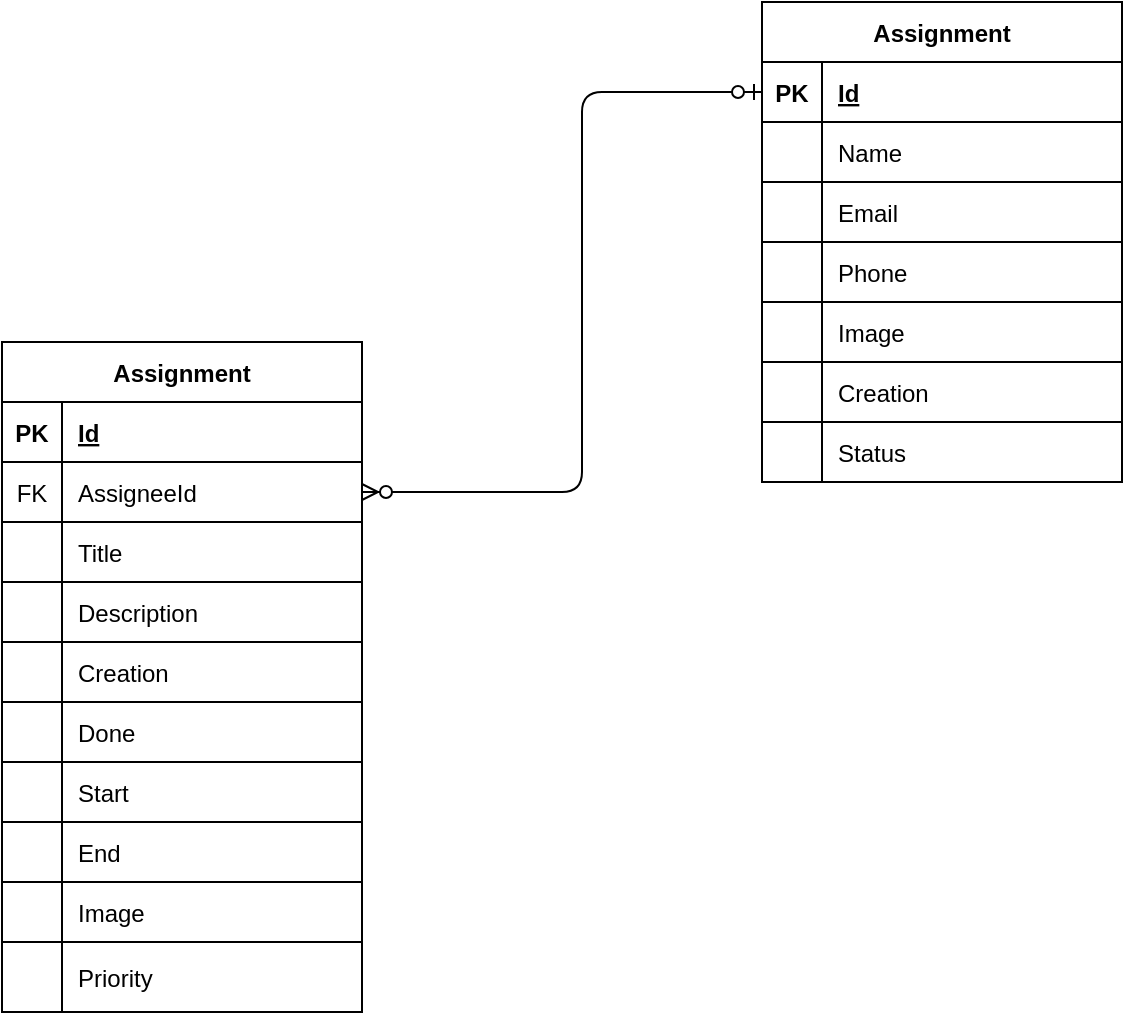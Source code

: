 <mxfile>
    <diagram id="6dWbPWxazsVzwN6x4GdR" name="Data">
        <mxGraphModel dx="1271" dy="726" grid="1" gridSize="10" guides="1" tooltips="1" connect="1" arrows="1" fold="1" page="1" pageScale="1" pageWidth="827" pageHeight="1169" math="0" shadow="0">
            <root>
                <mxCell id="0"/>
                <mxCell id="1" parent="0"/>
                <mxCell id="133" value="Assignment" style="shape=table;startSize=30;container=1;collapsible=1;childLayout=tableLayout;fixedRows=1;rowLines=1;fontStyle=1;align=center;resizeLast=1;columnLines=1;resizeWidth=0;resizeLastRow=1;" vertex="1" parent="1">
                    <mxGeometry x="220" y="290" width="180" height="335" as="geometry">
                        <mxRectangle x="120" y="120" width="100" height="30" as="alternateBounds"/>
                    </mxGeometry>
                </mxCell>
                <mxCell id="134" value="" style="shape=partialRectangle;collapsible=0;dropTarget=0;pointerEvents=0;fillColor=none;top=0;left=0;bottom=1;right=0;points=[[0,0.5],[1,0.5]];portConstraint=eastwest;resizeWidth=0;" vertex="1" parent="133">
                    <mxGeometry y="30" width="180" height="30" as="geometry"/>
                </mxCell>
                <mxCell id="135" value="PK" style="shape=partialRectangle;connectable=0;fillColor=none;top=0;left=0;bottom=0;right=0;fontStyle=1;overflow=hidden;resizeWidth=0;" vertex="1" parent="134">
                    <mxGeometry width="30" height="30" as="geometry">
                        <mxRectangle width="30" height="30" as="alternateBounds"/>
                    </mxGeometry>
                </mxCell>
                <mxCell id="136" value="Id" style="shape=partialRectangle;connectable=0;fillColor=none;top=0;left=0;bottom=0;right=0;align=left;spacingLeft=6;fontStyle=5;overflow=hidden;resizeWidth=0;" vertex="1" parent="134">
                    <mxGeometry x="30" width="150" height="30" as="geometry">
                        <mxRectangle width="150" height="30" as="alternateBounds"/>
                    </mxGeometry>
                </mxCell>
                <mxCell id="146" value="" style="shape=partialRectangle;collapsible=0;dropTarget=0;pointerEvents=0;fillColor=none;top=0;left=0;bottom=0;right=0;points=[[0,0.5],[1,0.5]];portConstraint=eastwest;resizeWidth=0;" vertex="1" parent="133">
                    <mxGeometry y="60" width="180" height="30" as="geometry"/>
                </mxCell>
                <mxCell id="147" value="FK" style="shape=partialRectangle;connectable=0;fillColor=none;top=0;left=0;bottom=1;right=0;fontStyle=0;overflow=hidden;resizeWidth=0;" vertex="1" parent="146">
                    <mxGeometry width="30" height="30" as="geometry">
                        <mxRectangle width="30" height="30" as="alternateBounds"/>
                    </mxGeometry>
                </mxCell>
                <mxCell id="148" value="AssigneeId" style="shape=partialRectangle;connectable=0;fillColor=none;top=0;left=0;bottom=1;right=0;align=left;spacingLeft=6;fontStyle=0;overflow=hidden;resizeWidth=0;" vertex="1" parent="146">
                    <mxGeometry x="30" width="150" height="30" as="geometry">
                        <mxRectangle width="150" height="30" as="alternateBounds"/>
                    </mxGeometry>
                </mxCell>
                <mxCell id="137" value="" style="shape=partialRectangle;collapsible=0;dropTarget=0;pointerEvents=0;fillColor=none;top=0;left=0;bottom=0;right=0;points=[[0,0.5],[1,0.5]];portConstraint=eastwest;resizeWidth=0;" vertex="1" parent="133">
                    <mxGeometry y="90" width="180" height="30" as="geometry"/>
                </mxCell>
                <mxCell id="138" value="" style="shape=partialRectangle;connectable=0;fillColor=none;top=0;left=0;bottom=0;right=0;editable=1;overflow=hidden;resizeWidth=0;" vertex="1" parent="137">
                    <mxGeometry width="30" height="30" as="geometry">
                        <mxRectangle width="30" height="30" as="alternateBounds"/>
                    </mxGeometry>
                </mxCell>
                <mxCell id="139" value="Title" style="shape=partialRectangle;connectable=0;fillColor=none;top=0;left=0;bottom=0;right=0;align=left;spacingLeft=6;overflow=hidden;resizeWidth=0;" vertex="1" parent="137">
                    <mxGeometry x="30" width="150" height="30" as="geometry">
                        <mxRectangle width="150" height="30" as="alternateBounds"/>
                    </mxGeometry>
                </mxCell>
                <mxCell id="140" value="" style="shape=partialRectangle;collapsible=0;dropTarget=0;pointerEvents=0;fillColor=none;top=0;left=0;bottom=0;right=0;points=[[0,0.5],[1,0.5]];portConstraint=eastwest;resizeWidth=0;" vertex="1" parent="133">
                    <mxGeometry y="120" width="180" height="30" as="geometry"/>
                </mxCell>
                <mxCell id="141" value="" style="shape=partialRectangle;connectable=0;fillColor=none;top=0;left=0;bottom=0;right=0;editable=1;overflow=hidden;resizeWidth=0;" vertex="1" parent="140">
                    <mxGeometry width="30" height="30" as="geometry">
                        <mxRectangle width="30" height="30" as="alternateBounds"/>
                    </mxGeometry>
                </mxCell>
                <mxCell id="142" value="Description" style="shape=partialRectangle;connectable=0;fillColor=none;top=0;left=0;bottom=0;right=0;align=left;spacingLeft=6;overflow=hidden;resizeWidth=0;" vertex="1" parent="140">
                    <mxGeometry x="30" width="150" height="30" as="geometry">
                        <mxRectangle width="150" height="30" as="alternateBounds"/>
                    </mxGeometry>
                </mxCell>
                <mxCell id="143" value="" style="shape=partialRectangle;collapsible=0;dropTarget=0;pointerEvents=0;fillColor=none;top=0;left=0;bottom=0;right=0;points=[[0,0.5],[1,0.5]];portConstraint=eastwest;resizeWidth=0;" vertex="1" parent="133">
                    <mxGeometry y="150" width="180" height="30" as="geometry"/>
                </mxCell>
                <mxCell id="144" value="" style="shape=partialRectangle;connectable=0;fillColor=none;top=0;left=0;bottom=1;right=0;editable=1;overflow=hidden;resizeWidth=0;" vertex="1" parent="143">
                    <mxGeometry width="30" height="30" as="geometry">
                        <mxRectangle width="30" height="30" as="alternateBounds"/>
                    </mxGeometry>
                </mxCell>
                <mxCell id="145" value="Creation" style="shape=partialRectangle;connectable=0;fillColor=none;top=0;left=0;bottom=1;right=0;align=left;spacingLeft=6;overflow=hidden;resizeWidth=0;" vertex="1" parent="143">
                    <mxGeometry x="30" width="150" height="30" as="geometry">
                        <mxRectangle width="150" height="30" as="alternateBounds"/>
                    </mxGeometry>
                </mxCell>
                <mxCell id="x9irOOFsYCl6SyoKCDtc-163" value="" style="shape=partialRectangle;collapsible=0;dropTarget=0;pointerEvents=0;fillColor=none;top=0;left=0;bottom=0;right=0;points=[[0,0.5],[1,0.5]];portConstraint=eastwest;resizeWidth=0;" vertex="1" parent="133">
                    <mxGeometry y="180" width="180" height="30" as="geometry"/>
                </mxCell>
                <mxCell id="x9irOOFsYCl6SyoKCDtc-164" value="" style="shape=partialRectangle;connectable=0;fillColor=none;top=0;left=0;bottom=1;right=0;editable=1;overflow=hidden;resizeWidth=0;" vertex="1" parent="x9irOOFsYCl6SyoKCDtc-163">
                    <mxGeometry width="30" height="30" as="geometry">
                        <mxRectangle width="30" height="30" as="alternateBounds"/>
                    </mxGeometry>
                </mxCell>
                <mxCell id="x9irOOFsYCl6SyoKCDtc-165" value="Done" style="shape=partialRectangle;connectable=0;fillColor=none;top=0;left=0;bottom=1;right=0;align=left;spacingLeft=6;overflow=hidden;resizeWidth=0;" vertex="1" parent="x9irOOFsYCl6SyoKCDtc-163">
                    <mxGeometry x="30" width="150" height="30" as="geometry">
                        <mxRectangle width="150" height="30" as="alternateBounds"/>
                    </mxGeometry>
                </mxCell>
                <mxCell id="x9irOOFsYCl6SyoKCDtc-169" value="" style="shape=partialRectangle;collapsible=0;dropTarget=0;pointerEvents=0;fillColor=none;top=0;left=0;bottom=0;right=0;points=[[0,0.5],[1,0.5]];portConstraint=eastwest;resizeWidth=0;" vertex="1" parent="133">
                    <mxGeometry y="210" width="180" height="30" as="geometry"/>
                </mxCell>
                <mxCell id="x9irOOFsYCl6SyoKCDtc-170" value="" style="shape=partialRectangle;connectable=0;fillColor=none;top=0;left=0;bottom=1;right=0;editable=1;overflow=hidden;resizeWidth=0;" vertex="1" parent="x9irOOFsYCl6SyoKCDtc-169">
                    <mxGeometry width="30" height="30" as="geometry">
                        <mxRectangle width="30" height="30" as="alternateBounds"/>
                    </mxGeometry>
                </mxCell>
                <mxCell id="x9irOOFsYCl6SyoKCDtc-171" value="Start" style="shape=partialRectangle;connectable=0;fillColor=none;top=0;left=0;bottom=1;right=0;align=left;spacingLeft=6;overflow=hidden;resizeWidth=0;" vertex="1" parent="x9irOOFsYCl6SyoKCDtc-169">
                    <mxGeometry x="30" width="150" height="30" as="geometry">
                        <mxRectangle width="150" height="30" as="alternateBounds"/>
                    </mxGeometry>
                </mxCell>
                <mxCell id="x9irOOFsYCl6SyoKCDtc-172" value="" style="shape=partialRectangle;collapsible=0;dropTarget=0;pointerEvents=0;fillColor=none;top=0;left=0;bottom=0;right=0;points=[[0,0.5],[1,0.5]];portConstraint=eastwest;resizeWidth=0;" vertex="1" parent="133">
                    <mxGeometry y="240" width="180" height="30" as="geometry"/>
                </mxCell>
                <mxCell id="x9irOOFsYCl6SyoKCDtc-173" value="" style="shape=partialRectangle;connectable=0;fillColor=none;top=0;left=0;bottom=1;right=0;editable=1;overflow=hidden;resizeWidth=0;" vertex="1" parent="x9irOOFsYCl6SyoKCDtc-172">
                    <mxGeometry width="30" height="30" as="geometry">
                        <mxRectangle width="30" height="30" as="alternateBounds"/>
                    </mxGeometry>
                </mxCell>
                <mxCell id="x9irOOFsYCl6SyoKCDtc-174" value="End" style="shape=partialRectangle;connectable=0;fillColor=none;top=0;left=0;bottom=1;right=0;align=left;spacingLeft=6;overflow=hidden;resizeWidth=0;" vertex="1" parent="x9irOOFsYCl6SyoKCDtc-172">
                    <mxGeometry x="30" width="150" height="30" as="geometry">
                        <mxRectangle width="150" height="30" as="alternateBounds"/>
                    </mxGeometry>
                </mxCell>
                <mxCell id="x9irOOFsYCl6SyoKCDtc-175" value="" style="shape=partialRectangle;collapsible=0;dropTarget=0;pointerEvents=0;fillColor=none;top=0;left=0;bottom=0;right=0;points=[[0,0.5],[1,0.5]];portConstraint=eastwest;resizeWidth=0;" vertex="1" parent="133">
                    <mxGeometry y="270" width="180" height="30" as="geometry"/>
                </mxCell>
                <mxCell id="x9irOOFsYCl6SyoKCDtc-176" value="" style="shape=partialRectangle;connectable=0;fillColor=none;top=0;left=0;bottom=1;right=0;editable=1;overflow=hidden;resizeWidth=0;" vertex="1" parent="x9irOOFsYCl6SyoKCDtc-175">
                    <mxGeometry width="30" height="30" as="geometry">
                        <mxRectangle width="30" height="30" as="alternateBounds"/>
                    </mxGeometry>
                </mxCell>
                <mxCell id="x9irOOFsYCl6SyoKCDtc-177" value="Image" style="shape=partialRectangle;connectable=0;fillColor=none;top=0;left=0;bottom=1;right=0;align=left;spacingLeft=6;overflow=hidden;resizeWidth=0;" vertex="1" parent="x9irOOFsYCl6SyoKCDtc-175">
                    <mxGeometry x="30" width="150" height="30" as="geometry">
                        <mxRectangle width="150" height="30" as="alternateBounds"/>
                    </mxGeometry>
                </mxCell>
                <mxCell id="x9irOOFsYCl6SyoKCDtc-166" value="" style="shape=partialRectangle;collapsible=0;dropTarget=0;pointerEvents=0;fillColor=none;top=0;left=0;bottom=0;right=0;points=[[0,0.5],[1,0.5]];portConstraint=eastwest;resizeWidth=0;" vertex="1" parent="133">
                    <mxGeometry y="300" width="180" height="35" as="geometry"/>
                </mxCell>
                <mxCell id="x9irOOFsYCl6SyoKCDtc-167" value="" style="shape=partialRectangle;connectable=0;fillColor=none;top=0;left=0;bottom=1;right=0;editable=1;overflow=hidden;resizeWidth=0;" vertex="1" parent="x9irOOFsYCl6SyoKCDtc-166">
                    <mxGeometry width="30" height="35" as="geometry">
                        <mxRectangle width="30" height="35" as="alternateBounds"/>
                    </mxGeometry>
                </mxCell>
                <mxCell id="x9irOOFsYCl6SyoKCDtc-168" value="Priority" style="shape=partialRectangle;connectable=0;fillColor=none;top=0;left=0;bottom=1;right=0;align=left;spacingLeft=6;overflow=hidden;resizeWidth=0;" vertex="1" parent="x9irOOFsYCl6SyoKCDtc-166">
                    <mxGeometry x="30" width="150" height="35" as="geometry">
                        <mxRectangle width="150" height="35" as="alternateBounds"/>
                    </mxGeometry>
                </mxCell>
                <mxCell id="x9irOOFsYCl6SyoKCDtc-178" value="Assignment" style="shape=table;startSize=30;container=1;collapsible=1;childLayout=tableLayout;fixedRows=1;rowLines=1;fontStyle=1;align=center;resizeLast=1;columnLines=1;resizeWidth=0;resizeLastRow=1;" vertex="1" parent="1">
                    <mxGeometry x="600" y="120" width="180" height="240" as="geometry">
                        <mxRectangle x="640" y="80" width="100" height="30" as="alternateBounds"/>
                    </mxGeometry>
                </mxCell>
                <mxCell id="x9irOOFsYCl6SyoKCDtc-179" value="" style="shape=partialRectangle;collapsible=0;dropTarget=0;pointerEvents=0;fillColor=none;top=0;left=0;bottom=1;right=0;points=[[0,0.5],[1,0.5]];portConstraint=eastwest;resizeWidth=0;" vertex="1" parent="x9irOOFsYCl6SyoKCDtc-178">
                    <mxGeometry y="30" width="180" height="30" as="geometry"/>
                </mxCell>
                <mxCell id="x9irOOFsYCl6SyoKCDtc-180" value="PK" style="shape=partialRectangle;connectable=0;fillColor=none;top=0;left=0;bottom=0;right=0;fontStyle=1;overflow=hidden;resizeWidth=0;" vertex="1" parent="x9irOOFsYCl6SyoKCDtc-179">
                    <mxGeometry width="30" height="30" as="geometry">
                        <mxRectangle width="30" height="30" as="alternateBounds"/>
                    </mxGeometry>
                </mxCell>
                <mxCell id="x9irOOFsYCl6SyoKCDtc-181" value="Id" style="shape=partialRectangle;connectable=0;fillColor=none;top=0;left=0;bottom=0;right=0;align=left;spacingLeft=6;fontStyle=5;overflow=hidden;resizeWidth=0;" vertex="1" parent="x9irOOFsYCl6SyoKCDtc-179">
                    <mxGeometry x="30" width="150" height="30" as="geometry">
                        <mxRectangle width="150" height="30" as="alternateBounds"/>
                    </mxGeometry>
                </mxCell>
                <mxCell id="x9irOOFsYCl6SyoKCDtc-185" value="" style="shape=partialRectangle;collapsible=0;dropTarget=0;pointerEvents=0;fillColor=none;top=0;left=0;bottom=0;right=0;points=[[0,0.5],[1,0.5]];portConstraint=eastwest;resizeWidth=0;" vertex="1" parent="x9irOOFsYCl6SyoKCDtc-178">
                    <mxGeometry y="60" width="180" height="30" as="geometry"/>
                </mxCell>
                <mxCell id="x9irOOFsYCl6SyoKCDtc-186" value="" style="shape=partialRectangle;connectable=0;fillColor=none;top=0;left=0;bottom=0;right=0;editable=1;overflow=hidden;resizeWidth=0;" vertex="1" parent="x9irOOFsYCl6SyoKCDtc-185">
                    <mxGeometry width="30" height="30" as="geometry">
                        <mxRectangle width="30" height="30" as="alternateBounds"/>
                    </mxGeometry>
                </mxCell>
                <mxCell id="x9irOOFsYCl6SyoKCDtc-187" value="Name" style="shape=partialRectangle;connectable=0;fillColor=none;top=0;left=0;bottom=0;right=0;align=left;spacingLeft=6;overflow=hidden;resizeWidth=0;" vertex="1" parent="x9irOOFsYCl6SyoKCDtc-185">
                    <mxGeometry x="30" width="150" height="30" as="geometry">
                        <mxRectangle width="150" height="30" as="alternateBounds"/>
                    </mxGeometry>
                </mxCell>
                <mxCell id="x9irOOFsYCl6SyoKCDtc-188" value="" style="shape=partialRectangle;collapsible=0;dropTarget=0;pointerEvents=0;fillColor=none;top=0;left=0;bottom=0;right=0;points=[[0,0.5],[1,0.5]];portConstraint=eastwest;resizeWidth=0;" vertex="1" parent="x9irOOFsYCl6SyoKCDtc-178">
                    <mxGeometry y="90" width="180" height="30" as="geometry"/>
                </mxCell>
                <mxCell id="x9irOOFsYCl6SyoKCDtc-189" value="" style="shape=partialRectangle;connectable=0;fillColor=none;top=0;left=0;bottom=0;right=0;editable=1;overflow=hidden;resizeWidth=0;" vertex="1" parent="x9irOOFsYCl6SyoKCDtc-188">
                    <mxGeometry width="30" height="30" as="geometry">
                        <mxRectangle width="30" height="30" as="alternateBounds"/>
                    </mxGeometry>
                </mxCell>
                <mxCell id="x9irOOFsYCl6SyoKCDtc-190" value="Email" style="shape=partialRectangle;connectable=0;fillColor=none;top=0;left=0;bottom=0;right=0;align=left;spacingLeft=6;overflow=hidden;resizeWidth=0;" vertex="1" parent="x9irOOFsYCl6SyoKCDtc-188">
                    <mxGeometry x="30" width="150" height="30" as="geometry">
                        <mxRectangle width="150" height="30" as="alternateBounds"/>
                    </mxGeometry>
                </mxCell>
                <mxCell id="x9irOOFsYCl6SyoKCDtc-191" value="" style="shape=partialRectangle;collapsible=0;dropTarget=0;pointerEvents=0;fillColor=none;top=0;left=0;bottom=0;right=0;points=[[0,0.5],[1,0.5]];portConstraint=eastwest;resizeWidth=0;" vertex="1" parent="x9irOOFsYCl6SyoKCDtc-178">
                    <mxGeometry y="120" width="180" height="30" as="geometry"/>
                </mxCell>
                <mxCell id="x9irOOFsYCl6SyoKCDtc-192" value="" style="shape=partialRectangle;connectable=0;fillColor=none;top=0;left=0;bottom=1;right=0;editable=1;overflow=hidden;resizeWidth=0;" vertex="1" parent="x9irOOFsYCl6SyoKCDtc-191">
                    <mxGeometry width="30" height="30" as="geometry">
                        <mxRectangle width="30" height="30" as="alternateBounds"/>
                    </mxGeometry>
                </mxCell>
                <mxCell id="x9irOOFsYCl6SyoKCDtc-193" value="Phone" style="shape=partialRectangle;connectable=0;fillColor=none;top=0;left=0;bottom=1;right=0;align=left;spacingLeft=6;overflow=hidden;resizeWidth=0;" vertex="1" parent="x9irOOFsYCl6SyoKCDtc-191">
                    <mxGeometry x="30" width="150" height="30" as="geometry">
                        <mxRectangle width="150" height="30" as="alternateBounds"/>
                    </mxGeometry>
                </mxCell>
                <mxCell id="x9irOOFsYCl6SyoKCDtc-194" value="" style="shape=partialRectangle;collapsible=0;dropTarget=0;pointerEvents=0;fillColor=none;top=0;left=0;bottom=0;right=0;points=[[0,0.5],[1,0.5]];portConstraint=eastwest;resizeWidth=0;" vertex="1" parent="x9irOOFsYCl6SyoKCDtc-178">
                    <mxGeometry y="150" width="180" height="30" as="geometry"/>
                </mxCell>
                <mxCell id="x9irOOFsYCl6SyoKCDtc-195" value="" style="shape=partialRectangle;connectable=0;fillColor=none;top=0;left=0;bottom=1;right=0;editable=1;overflow=hidden;resizeWidth=0;" vertex="1" parent="x9irOOFsYCl6SyoKCDtc-194">
                    <mxGeometry width="30" height="30" as="geometry">
                        <mxRectangle width="30" height="30" as="alternateBounds"/>
                    </mxGeometry>
                </mxCell>
                <mxCell id="x9irOOFsYCl6SyoKCDtc-196" value="Image" style="shape=partialRectangle;connectable=0;fillColor=none;top=0;left=0;bottom=1;right=0;align=left;spacingLeft=6;overflow=hidden;resizeWidth=0;" vertex="1" parent="x9irOOFsYCl6SyoKCDtc-194">
                    <mxGeometry x="30" width="150" height="30" as="geometry">
                        <mxRectangle width="150" height="30" as="alternateBounds"/>
                    </mxGeometry>
                </mxCell>
                <mxCell id="x9irOOFsYCl6SyoKCDtc-197" value="" style="shape=partialRectangle;collapsible=0;dropTarget=0;pointerEvents=0;fillColor=none;top=0;left=0;bottom=0;right=0;points=[[0,0.5],[1,0.5]];portConstraint=eastwest;resizeWidth=0;" vertex="1" parent="x9irOOFsYCl6SyoKCDtc-178">
                    <mxGeometry y="180" width="180" height="30" as="geometry"/>
                </mxCell>
                <mxCell id="x9irOOFsYCl6SyoKCDtc-198" value="" style="shape=partialRectangle;connectable=0;fillColor=none;top=0;left=0;bottom=1;right=0;editable=1;overflow=hidden;resizeWidth=0;" vertex="1" parent="x9irOOFsYCl6SyoKCDtc-197">
                    <mxGeometry width="30" height="30" as="geometry">
                        <mxRectangle width="30" height="30" as="alternateBounds"/>
                    </mxGeometry>
                </mxCell>
                <mxCell id="x9irOOFsYCl6SyoKCDtc-199" value="Creation" style="shape=partialRectangle;connectable=0;fillColor=none;top=0;left=0;bottom=1;right=0;align=left;spacingLeft=6;overflow=hidden;resizeWidth=0;" vertex="1" parent="x9irOOFsYCl6SyoKCDtc-197">
                    <mxGeometry x="30" width="150" height="30" as="geometry">
                        <mxRectangle width="150" height="30" as="alternateBounds"/>
                    </mxGeometry>
                </mxCell>
                <mxCell id="x9irOOFsYCl6SyoKCDtc-200" value="" style="shape=partialRectangle;collapsible=0;dropTarget=0;pointerEvents=0;fillColor=none;top=0;left=0;bottom=0;right=0;points=[[0,0.5],[1,0.5]];portConstraint=eastwest;resizeWidth=0;" vertex="1" parent="x9irOOFsYCl6SyoKCDtc-178">
                    <mxGeometry y="210" width="180" height="30" as="geometry"/>
                </mxCell>
                <mxCell id="x9irOOFsYCl6SyoKCDtc-201" value="" style="shape=partialRectangle;connectable=0;fillColor=none;top=0;left=0;bottom=1;right=0;editable=1;overflow=hidden;resizeWidth=0;" vertex="1" parent="x9irOOFsYCl6SyoKCDtc-200">
                    <mxGeometry width="30" height="30" as="geometry">
                        <mxRectangle width="30" height="30" as="alternateBounds"/>
                    </mxGeometry>
                </mxCell>
                <mxCell id="x9irOOFsYCl6SyoKCDtc-202" value="Status" style="shape=partialRectangle;connectable=0;fillColor=none;top=0;left=0;bottom=1;right=0;align=left;spacingLeft=6;overflow=hidden;resizeWidth=0;" vertex="1" parent="x9irOOFsYCl6SyoKCDtc-200">
                    <mxGeometry x="30" width="150" height="30" as="geometry">
                        <mxRectangle width="150" height="30" as="alternateBounds"/>
                    </mxGeometry>
                </mxCell>
                <mxCell id="x9irOOFsYCl6SyoKCDtc-211" value="" style="fontSize=12;html=1;endArrow=ERzeroToMany;startArrow=ERzeroToOne;exitX=0;exitY=0.5;exitDx=0;exitDy=0;entryX=1;entryY=0.5;entryDx=0;entryDy=0;edgeStyle=orthogonalEdgeStyle;" edge="1" parent="1" source="x9irOOFsYCl6SyoKCDtc-179" target="146">
                    <mxGeometry width="100" height="100" relative="1" as="geometry">
                        <mxPoint x="620" y="600" as="sourcePoint"/>
                        <mxPoint x="720" y="500" as="targetPoint"/>
                        <Array as="points">
                            <mxPoint x="510" y="165"/>
                            <mxPoint x="510" y="365"/>
                        </Array>
                    </mxGeometry>
                </mxCell>
            </root>
        </mxGraphModel>
    </diagram>
    <diagram id="QymEl5h4uD5jy60gFvrg" name="Classes">
        <mxGraphModel dx="1080" dy="617" grid="1" gridSize="10" guides="1" tooltips="1" connect="1" arrows="1" fold="1" page="1" pageScale="1" pageWidth="827" pageHeight="1169" math="0" shadow="0">
            <root>
                <mxCell id="GP88s-0PbV6xxKMH7Wmo-0"/>
                <mxCell id="GP88s-0PbV6xxKMH7Wmo-1" parent="GP88s-0PbV6xxKMH7Wmo-0"/>
            </root>
        </mxGraphModel>
    </diagram>
    <diagram id="-h27X5af6dF9jrHCAYVH" name="Methods">
        <mxGraphModel dx="1080" dy="617" grid="1" gridSize="10" guides="1" tooltips="1" connect="1" arrows="1" fold="1" page="1" pageScale="1" pageWidth="827" pageHeight="1169" math="0" shadow="0">
            <root>
                <mxCell id="Af6QE_YbMwwzh97ZHXzK-0"/>
                <mxCell id="Af6QE_YbMwwzh97ZHXzK-1" parent="Af6QE_YbMwwzh97ZHXzK-0"/>
            </root>
        </mxGraphModel>
    </diagram>
</mxfile>
